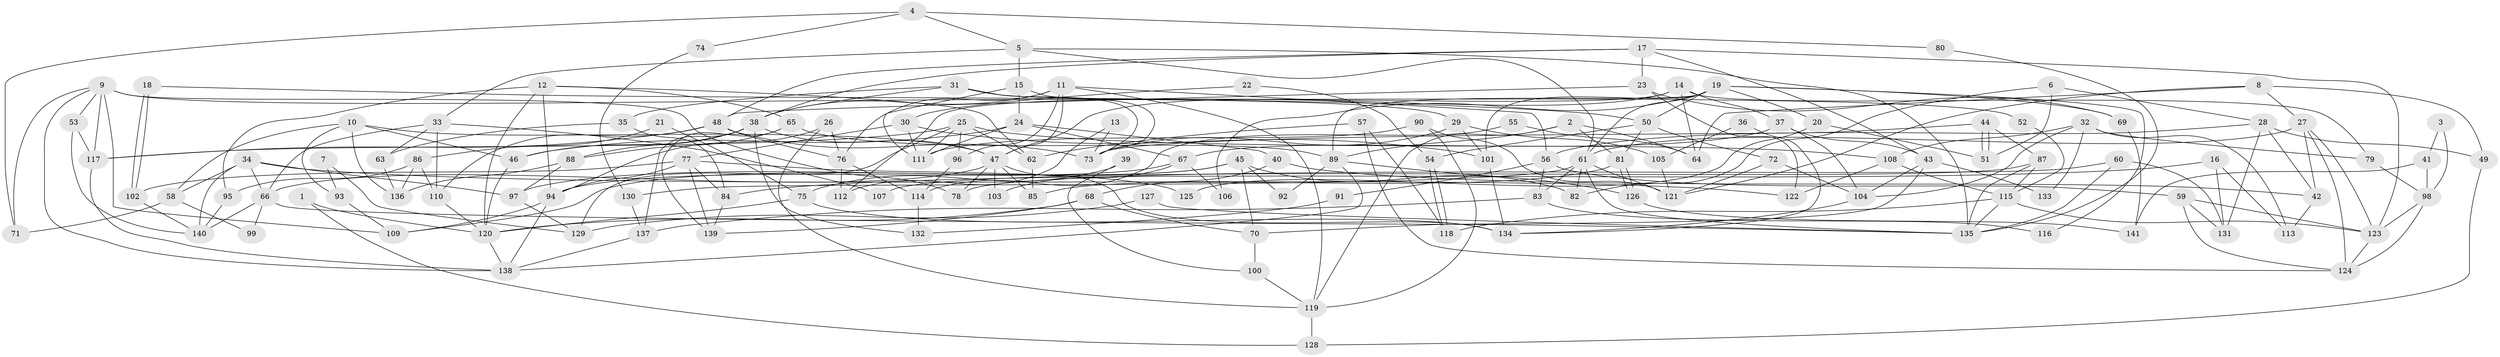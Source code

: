 // Generated by graph-tools (version 1.1) at 2025/11/02/27/25 16:11:21]
// undirected, 141 vertices, 282 edges
graph export_dot {
graph [start="1"]
  node [color=gray90,style=filled];
  1;
  2;
  3;
  4;
  5;
  6;
  7;
  8;
  9;
  10;
  11;
  12;
  13;
  14;
  15;
  16;
  17;
  18;
  19;
  20;
  21;
  22;
  23;
  24;
  25;
  26;
  27;
  28;
  29;
  30;
  31;
  32;
  33;
  34;
  35;
  36;
  37;
  38;
  39;
  40;
  41;
  42;
  43;
  44;
  45;
  46;
  47;
  48;
  49;
  50;
  51;
  52;
  53;
  54;
  55;
  56;
  57;
  58;
  59;
  60;
  61;
  62;
  63;
  64;
  65;
  66;
  67;
  68;
  69;
  70;
  71;
  72;
  73;
  74;
  75;
  76;
  77;
  78;
  79;
  80;
  81;
  82;
  83;
  84;
  85;
  86;
  87;
  88;
  89;
  90;
  91;
  92;
  93;
  94;
  95;
  96;
  97;
  98;
  99;
  100;
  101;
  102;
  103;
  104;
  105;
  106;
  107;
  108;
  109;
  110;
  111;
  112;
  113;
  114;
  115;
  116;
  117;
  118;
  119;
  120;
  121;
  122;
  123;
  124;
  125;
  126;
  127;
  128;
  129;
  130;
  131;
  132;
  133;
  134;
  135;
  136;
  137;
  138;
  139;
  140;
  141;
  1 -- 120;
  1 -- 128;
  2 -- 81;
  2 -- 89;
  2 -- 64;
  2 -- 119;
  3 -- 98;
  3 -- 41;
  4 -- 5;
  4 -- 71;
  4 -- 74;
  4 -- 80;
  5 -- 61;
  5 -- 15;
  5 -- 33;
  5 -- 135;
  6 -- 82;
  6 -- 28;
  6 -- 51;
  7 -- 129;
  7 -- 93;
  8 -- 27;
  8 -- 64;
  8 -- 49;
  8 -- 121;
  9 -- 29;
  9 -- 117;
  9 -- 53;
  9 -- 71;
  9 -- 78;
  9 -- 109;
  9 -- 138;
  10 -- 46;
  10 -- 47;
  10 -- 58;
  10 -- 93;
  10 -- 136;
  11 -- 47;
  11 -- 76;
  11 -- 38;
  11 -- 56;
  11 -- 96;
  11 -- 119;
  12 -- 62;
  12 -- 120;
  12 -- 65;
  12 -- 94;
  12 -- 95;
  13 -- 73;
  13 -- 112;
  14 -- 47;
  14 -- 79;
  14 -- 37;
  14 -- 64;
  14 -- 112;
  15 -- 73;
  15 -- 24;
  15 -- 111;
  16 -- 84;
  16 -- 113;
  16 -- 131;
  17 -- 48;
  17 -- 38;
  17 -- 23;
  17 -- 43;
  17 -- 123;
  18 -- 50;
  18 -- 102;
  18 -- 102;
  19 -- 89;
  19 -- 61;
  19 -- 20;
  19 -- 50;
  19 -- 69;
  19 -- 101;
  19 -- 106;
  19 -- 116;
  20 -- 51;
  20 -- 125;
  21 -- 75;
  21 -- 86;
  22 -- 30;
  22 -- 54;
  23 -- 48;
  23 -- 69;
  23 -- 122;
  24 -- 67;
  24 -- 111;
  24 -- 40;
  24 -- 46;
  25 -- 117;
  25 -- 108;
  25 -- 62;
  25 -- 96;
  25 -- 111;
  25 -- 129;
  26 -- 119;
  26 -- 94;
  26 -- 76;
  27 -- 123;
  27 -- 61;
  27 -- 42;
  27 -- 124;
  28 -- 131;
  28 -- 56;
  28 -- 42;
  28 -- 49;
  29 -- 73;
  29 -- 101;
  29 -- 105;
  30 -- 77;
  30 -- 111;
  30 -- 101;
  31 -- 38;
  31 -- 73;
  31 -- 35;
  31 -- 52;
  32 -- 104;
  32 -- 108;
  32 -- 79;
  32 -- 113;
  32 -- 133;
  33 -- 66;
  33 -- 63;
  33 -- 107;
  33 -- 110;
  34 -- 140;
  34 -- 97;
  34 -- 58;
  34 -- 66;
  34 -- 122;
  35 -- 63;
  35 -- 84;
  36 -- 134;
  36 -- 105;
  37 -- 104;
  37 -- 43;
  37 -- 67;
  38 -- 47;
  38 -- 46;
  38 -- 88;
  38 -- 132;
  38 -- 137;
  39 -- 75;
  39 -- 100;
  40 -- 42;
  40 -- 68;
  41 -- 98;
  41 -- 141;
  42 -- 113;
  43 -- 70;
  43 -- 104;
  43 -- 133;
  44 -- 51;
  44 -- 51;
  44 -- 87;
  44 -- 73;
  45 -- 70;
  45 -- 109;
  45 -- 82;
  45 -- 92;
  45 -- 97;
  46 -- 120;
  47 -- 78;
  47 -- 85;
  47 -- 66;
  47 -- 103;
  47 -- 134;
  48 -- 110;
  48 -- 117;
  48 -- 73;
  48 -- 76;
  49 -- 128;
  50 -- 72;
  50 -- 54;
  50 -- 81;
  52 -- 115;
  53 -- 140;
  53 -- 117;
  54 -- 118;
  54 -- 118;
  55 -- 114;
  55 -- 64;
  56 -- 83;
  56 -- 59;
  56 -- 91;
  57 -- 124;
  57 -- 118;
  57 -- 62;
  58 -- 71;
  58 -- 99;
  59 -- 124;
  59 -- 123;
  59 -- 131;
  60 -- 135;
  60 -- 131;
  60 -- 78;
  61 -- 135;
  61 -- 121;
  61 -- 82;
  61 -- 83;
  61 -- 130;
  62 -- 85;
  63 -- 136;
  65 -- 88;
  65 -- 89;
  65 -- 139;
  66 -- 99;
  66 -- 135;
  66 -- 140;
  67 -- 94;
  67 -- 103;
  67 -- 106;
  68 -- 139;
  68 -- 70;
  68 -- 120;
  69 -- 141;
  70 -- 100;
  72 -- 104;
  72 -- 121;
  74 -- 130;
  75 -- 120;
  75 -- 134;
  76 -- 112;
  76 -- 114;
  77 -- 94;
  77 -- 84;
  77 -- 102;
  77 -- 125;
  77 -- 139;
  79 -- 98;
  80 -- 135;
  81 -- 126;
  81 -- 126;
  81 -- 85;
  83 -- 137;
  83 -- 116;
  84 -- 139;
  86 -- 110;
  86 -- 95;
  86 -- 136;
  87 -- 135;
  87 -- 115;
  87 -- 107;
  88 -- 136;
  88 -- 97;
  89 -- 138;
  89 -- 92;
  89 -- 126;
  90 -- 111;
  90 -- 119;
  90 -- 121;
  91 -- 132;
  93 -- 109;
  94 -- 138;
  94 -- 109;
  95 -- 140;
  96 -- 114;
  97 -- 129;
  98 -- 123;
  98 -- 124;
  100 -- 119;
  101 -- 134;
  102 -- 140;
  104 -- 134;
  105 -- 121;
  108 -- 122;
  108 -- 115;
  110 -- 120;
  114 -- 132;
  115 -- 123;
  115 -- 135;
  115 -- 118;
  117 -- 138;
  119 -- 128;
  120 -- 138;
  123 -- 124;
  126 -- 141;
  127 -- 129;
  127 -- 135;
  130 -- 137;
  137 -- 138;
}

